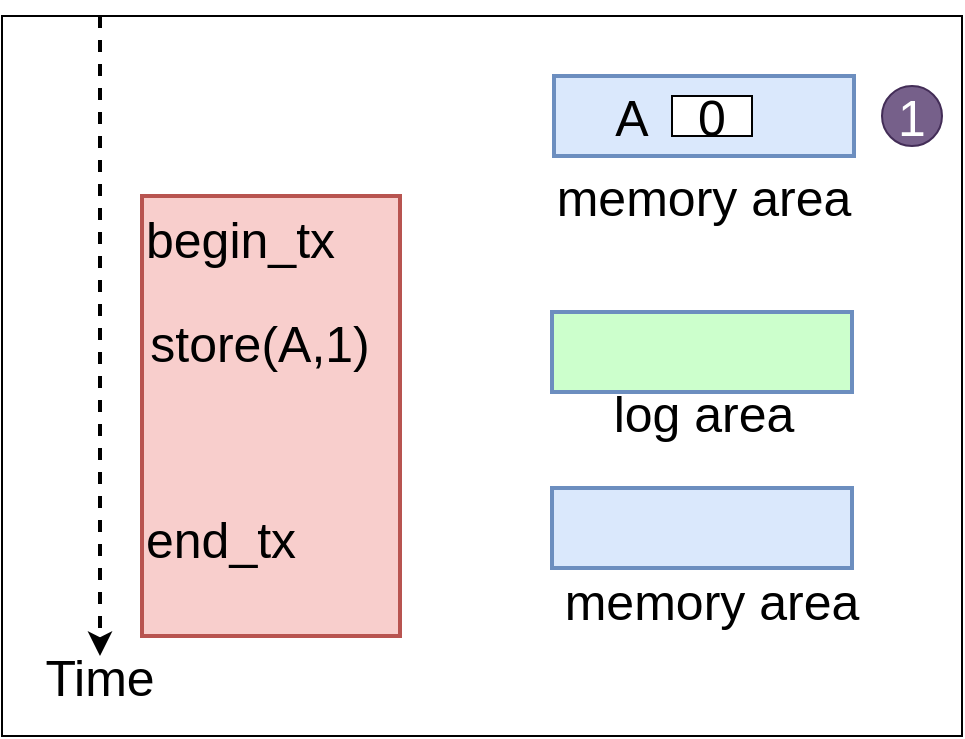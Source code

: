 <mxfile version="15.8.3" type="github">
  <diagram id="FeOVo2In9aZyyjj7PISx" name="Page-1">
    <mxGraphModel dx="1230" dy="629" grid="1" gridSize="10" guides="1" tooltips="1" connect="1" arrows="1" fold="1" page="1" pageScale="1" pageWidth="850" pageHeight="1100" math="0" shadow="0">
      <root>
        <mxCell id="0" />
        <mxCell id="1" parent="0" />
        <mxCell id="bcKeA9mukgD3mRWxeDYU-1" value="" style="rounded=0;whiteSpace=wrap;html=1;fontSize=25;fontColor=#000000;align=left;fillColor=#FFFFFF;fontStyle=0" parent="1" vertex="1">
          <mxGeometry x="150" y="70" width="480" height="360" as="geometry" />
        </mxCell>
        <mxCell id="bcKeA9mukgD3mRWxeDYU-3" value="begin_tx&lt;br style=&quot;font-size: 25px&quot;&gt;&amp;nbsp;&lt;br style=&quot;font-size: 25px&quot;&gt;&lt;br style=&quot;font-size: 25px&quot;&gt;&lt;br style=&quot;font-size: 25px&quot;&gt;&lt;span style=&quot;font-size: 25px&quot;&gt;&lt;br style=&quot;font-size: 25px&quot;&gt;end_tx&lt;/span&gt;" style="text;html=1;fillColor=#f8cecc;align=left;verticalAlign=top;whiteSpace=wrap;rounded=0;fontSize=25;strokeWidth=2;strokeColor=#b85450;fontStyle=0" parent="1" vertex="1">
          <mxGeometry x="220" y="160" width="129" height="220" as="geometry" />
        </mxCell>
        <mxCell id="bcKeA9mukgD3mRWxeDYU-4" value="memory area" style="text;html=1;strokeColor=none;fillColor=none;align=center;verticalAlign=middle;whiteSpace=wrap;rounded=0;fontSize=25;fontStyle=0" parent="1" vertex="1">
          <mxGeometry x="423" y="150" width="156" height="20" as="geometry" />
        </mxCell>
        <mxCell id="bcKeA9mukgD3mRWxeDYU-5" value="" style="endArrow=classic;html=1;fontSize=25;strokeWidth=2;dashed=1;fontStyle=0" parent="1" target="bcKeA9mukgD3mRWxeDYU-9" edge="1">
          <mxGeometry width="50" height="50" relative="1" as="geometry">
            <mxPoint x="199" y="70" as="sourcePoint" />
            <mxPoint x="199" y="400" as="targetPoint" />
          </mxGeometry>
        </mxCell>
        <mxCell id="bcKeA9mukgD3mRWxeDYU-6" value="" style="rounded=0;whiteSpace=wrap;html=1;fontSize=25;fillColor=#dae8fc;strokeColor=#6c8ebf;strokeWidth=2;fontStyle=0" parent="1" vertex="1">
          <mxGeometry x="425" y="306" width="150" height="40" as="geometry" />
        </mxCell>
        <mxCell id="bcKeA9mukgD3mRWxeDYU-7" value="" style="rounded=0;whiteSpace=wrap;html=1;fontSize=25;strokeWidth=2;fillColor=#dae8fc;strokeColor=#6c8ebf;fontStyle=0" parent="1" vertex="1">
          <mxGeometry x="426" y="100" width="150" height="40" as="geometry" />
        </mxCell>
        <mxCell id="bcKeA9mukgD3mRWxeDYU-8" value="log area" style="text;html=1;strokeColor=none;fillColor=none;align=center;verticalAlign=middle;whiteSpace=wrap;rounded=0;fontSize=25;fontStyle=0" parent="1" vertex="1">
          <mxGeometry x="451" y="258" width="100" height="20" as="geometry" />
        </mxCell>
        <mxCell id="bcKeA9mukgD3mRWxeDYU-9" value="Time" style="text;html=1;strokeColor=none;fillColor=none;align=center;verticalAlign=middle;whiteSpace=wrap;rounded=0;fontSize=25;fontStyle=0" parent="1" vertex="1">
          <mxGeometry x="179" y="390" width="40" height="20" as="geometry" />
        </mxCell>
        <mxCell id="bcKeA9mukgD3mRWxeDYU-11" value="store(A,1)" style="text;html=1;strokeColor=none;fillColor=none;align=center;verticalAlign=middle;whiteSpace=wrap;rounded=0;fontSize=25;fontStyle=0" parent="1" vertex="1">
          <mxGeometry x="224" y="223" width="110" height="20" as="geometry" />
        </mxCell>
        <mxCell id="bcKeA9mukgD3mRWxeDYU-13" value="memory area" style="text;html=1;strokeColor=none;fillColor=none;align=center;verticalAlign=middle;whiteSpace=wrap;rounded=0;fontSize=25;fontStyle=0" parent="1" vertex="1">
          <mxGeometry x="430" y="352" width="150" height="20" as="geometry" />
        </mxCell>
        <mxCell id="bcKeA9mukgD3mRWxeDYU-14" value="A" style="text;html=1;strokeColor=none;fillColor=none;align=center;verticalAlign=middle;whiteSpace=wrap;rounded=0;fontSize=25;fontColor=#000000;fontStyle=0" parent="1" vertex="1">
          <mxGeometry x="445" y="110" width="40" height="20" as="geometry" />
        </mxCell>
        <mxCell id="bcKeA9mukgD3mRWxeDYU-17" value="1" style="ellipse;whiteSpace=wrap;html=1;aspect=fixed;fontSize=25;fontColor=#ffffff;fillColor=#76608a;align=center;fontStyle=0;strokeColor=#432D57;" parent="1" vertex="1">
          <mxGeometry x="590" y="105" width="30" height="30" as="geometry" />
        </mxCell>
        <mxCell id="bcKeA9mukgD3mRWxeDYU-18" value="0" style="rounded=0;whiteSpace=wrap;html=1;fontSize=25;fontColor=#000000;fillColor=#FFFFFF;align=center;fontStyle=0" parent="1" vertex="1">
          <mxGeometry x="485" y="110" width="40" height="20" as="geometry" />
        </mxCell>
        <mxCell id="uXyxUd5Sx72dBNYvr3aN-1" value="" style="rounded=0;whiteSpace=wrap;html=1;fontSize=25;fillColor=#CCFFCC;strokeColor=#6c8ebf;strokeWidth=2;fontStyle=0" vertex="1" parent="1">
          <mxGeometry x="425" y="218" width="150" height="40" as="geometry" />
        </mxCell>
      </root>
    </mxGraphModel>
  </diagram>
</mxfile>
